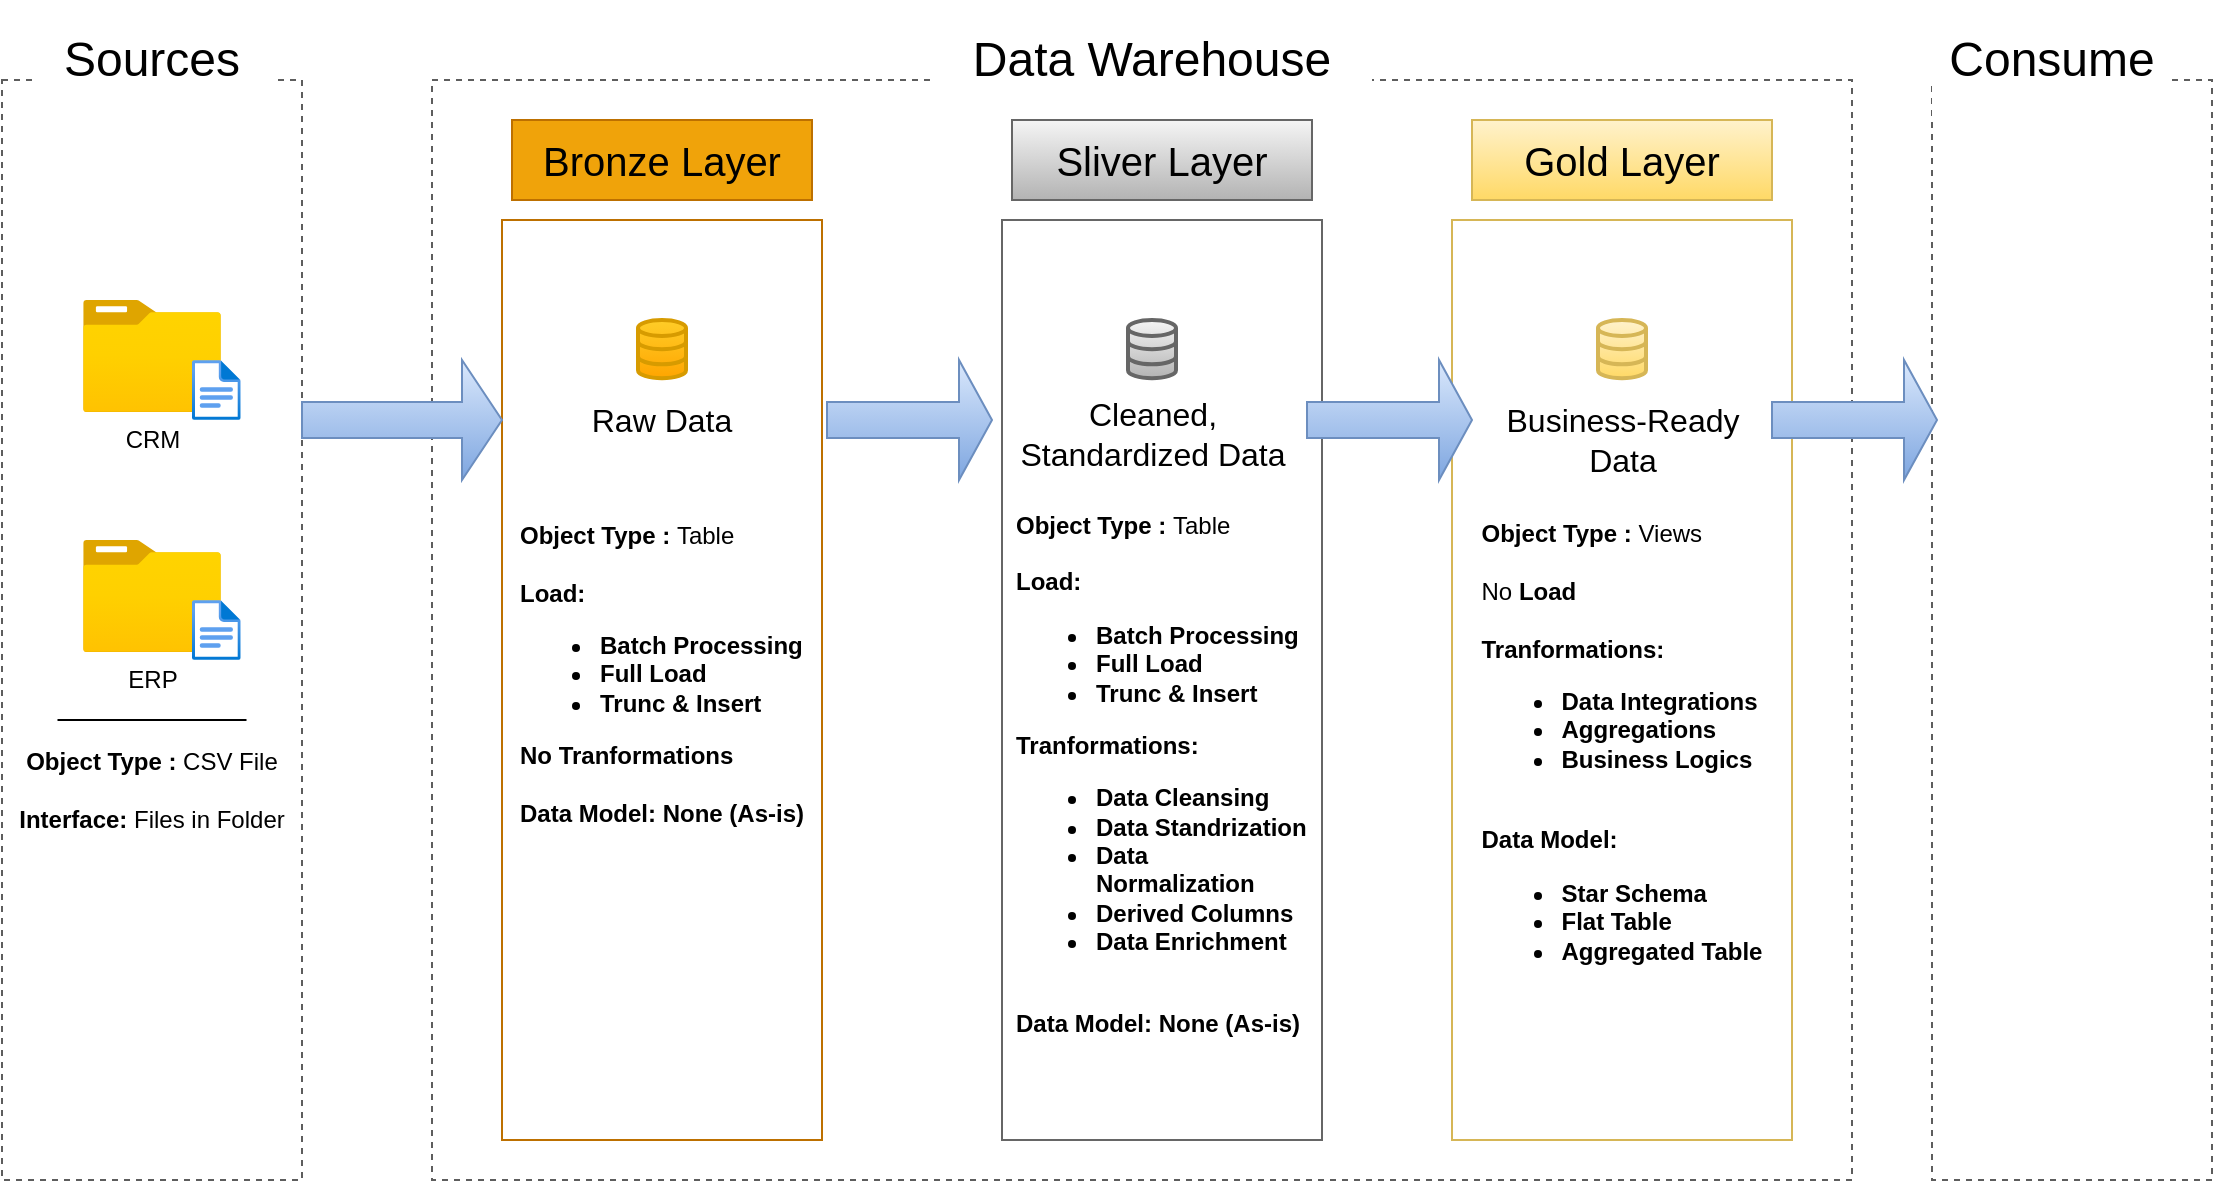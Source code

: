 <mxfile version="28.1.2">
  <diagram name="Data Architecture" id="-PVLjbQRYb1OqtAynk7W">
    <mxGraphModel dx="2066" dy="1249" grid="1" gridSize="10" guides="1" tooltips="1" connect="1" arrows="1" fold="1" page="1" pageScale="5" pageWidth="850" pageHeight="1100" math="0" shadow="0">
      <root>
        <mxCell id="0" />
        <mxCell id="1" parent="0" />
        <mxCell id="a5kPKOC0Ny-DfcnNH-SW-3" value="" style="rounded=0;whiteSpace=wrap;html=1;fillColor=none;dashed=1;strokeColor=#5D5D5D;" vertex="1" parent="1">
          <mxGeometry x="785" y="2310" width="150" height="550" as="geometry" />
        </mxCell>
        <mxCell id="a5kPKOC0Ny-DfcnNH-SW-4" value="&lt;font style=&quot;font-size: 24px;&quot;&gt;Sources&lt;/font&gt;" style="rounded=0;whiteSpace=wrap;html=1;strokeColor=none;" vertex="1" parent="1">
          <mxGeometry x="800" y="2270" width="120" height="60" as="geometry" />
        </mxCell>
        <mxCell id="a5kPKOC0Ny-DfcnNH-SW-5" value="" style="rounded=0;whiteSpace=wrap;html=1;fillColor=none;dashed=1;strokeColor=#5D5D5D;" vertex="1" parent="1">
          <mxGeometry x="1000" y="2310" width="710" height="550" as="geometry" />
        </mxCell>
        <mxCell id="a5kPKOC0Ny-DfcnNH-SW-6" value="&lt;font style=&quot;font-size: 24px;&quot;&gt;Data Warehouse&lt;/font&gt;" style="rounded=0;whiteSpace=wrap;html=1;strokeColor=none;" vertex="1" parent="1">
          <mxGeometry x="1250" y="2270" width="220" height="60" as="geometry" />
        </mxCell>
        <mxCell id="a5kPKOC0Ny-DfcnNH-SW-9" value="" style="rounded=0;whiteSpace=wrap;html=1;fillColor=none;dashed=1;strokeColor=#5D5D5D;" vertex="1" parent="1">
          <mxGeometry x="1750" y="2310" width="140" height="550" as="geometry" />
        </mxCell>
        <mxCell id="a5kPKOC0Ny-DfcnNH-SW-10" value="&lt;font style=&quot;font-size: 24px;&quot;&gt;Consume&lt;/font&gt;" style="rounded=0;whiteSpace=wrap;html=1;strokeColor=none;" vertex="1" parent="1">
          <mxGeometry x="1750" y="2270" width="120" height="60" as="geometry" />
        </mxCell>
        <mxCell id="a5kPKOC0Ny-DfcnNH-SW-11" value="Bronze Layer" style="rounded=0;whiteSpace=wrap;html=1;fillColor=#f0a30a;fontColor=#000000;strokeColor=#BD7000;fontSize=20;" vertex="1" parent="1">
          <mxGeometry x="1040" y="2330" width="150" height="40" as="geometry" />
        </mxCell>
        <mxCell id="a5kPKOC0Ny-DfcnNH-SW-12" value="" style="rounded=0;whiteSpace=wrap;html=1;fillColor=none;fontColor=#000000;strokeColor=#BD7000;fontSize=20;" vertex="1" parent="1">
          <mxGeometry x="1035" y="2380" width="160" height="460" as="geometry" />
        </mxCell>
        <mxCell id="a5kPKOC0Ny-DfcnNH-SW-13" value="Sliver Layer" style="rounded=0;whiteSpace=wrap;html=1;fillColor=#f5f5f5;strokeColor=#666666;fontSize=20;gradientColor=#b3b3b3;fontColor=#000000;" vertex="1" parent="1">
          <mxGeometry x="1290" y="2330" width="150" height="40" as="geometry" />
        </mxCell>
        <mxCell id="a5kPKOC0Ny-DfcnNH-SW-14" value="" style="rounded=0;whiteSpace=wrap;html=1;fillColor=none;strokeColor=#666666;fontSize=20;gradientColor=#b3b3b3;" vertex="1" parent="1">
          <mxGeometry x="1285" y="2380" width="160" height="460" as="geometry" />
        </mxCell>
        <mxCell id="a5kPKOC0Ny-DfcnNH-SW-15" value="Gold Layer" style="rounded=0;whiteSpace=wrap;html=1;fillColor=#fff2cc;strokeColor=#d6b656;fontSize=20;gradientColor=#ffd966;fontColor=#000000;" vertex="1" parent="1">
          <mxGeometry x="1520" y="2330" width="150" height="40" as="geometry" />
        </mxCell>
        <mxCell id="a5kPKOC0Ny-DfcnNH-SW-16" value="" style="rounded=0;whiteSpace=wrap;html=1;fillColor=none;strokeColor=#d6b656;fontSize=20;gradientColor=#ffd966;" vertex="1" parent="1">
          <mxGeometry x="1510" y="2380" width="170" height="460" as="geometry" />
        </mxCell>
        <mxCell id="a5kPKOC0Ny-DfcnNH-SW-17" value="&lt;font style=&quot;color: rgb(0, 0, 0);&quot;&gt;CRM&lt;/font&gt;" style="image;aspect=fixed;html=1;points=[];align=center;fontSize=12;image=img/lib/azure2/general/Folder_Blank.svg;" vertex="1" parent="1">
          <mxGeometry x="825.5" y="2420" width="69" height="56.0" as="geometry" />
        </mxCell>
        <mxCell id="a5kPKOC0Ny-DfcnNH-SW-18" value="" style="image;aspect=fixed;html=1;points=[];align=center;fontSize=12;image=img/lib/azure2/general/File.svg;" vertex="1" parent="1">
          <mxGeometry x="880" y="2450" width="24.35" height="30" as="geometry" />
        </mxCell>
        <mxCell id="a5kPKOC0Ny-DfcnNH-SW-20" value="&lt;font&gt;ERP&lt;/font&gt;&lt;div&gt;&lt;font style=&quot;color: rgb(255, 255, 255);&quot;&gt;&lt;br&gt;&lt;/font&gt;&lt;/div&gt;" style="image;aspect=fixed;html=1;points=[];align=center;fontSize=12;image=img/lib/azure2/general/Folder_Blank.svg;" vertex="1" parent="1">
          <mxGeometry x="825.5" y="2540" width="69" height="56.0" as="geometry" />
        </mxCell>
        <mxCell id="a5kPKOC0Ny-DfcnNH-SW-21" value="" style="image;aspect=fixed;html=1;points=[];align=center;fontSize=12;image=img/lib/azure2/general/File.svg;" vertex="1" parent="1">
          <mxGeometry x="880" y="2570" width="24.35" height="30" as="geometry" />
        </mxCell>
        <mxCell id="a5kPKOC0Ny-DfcnNH-SW-22" value="" style="endArrow=none;html=1;rounded=0;" edge="1" parent="1">
          <mxGeometry width="50" height="50" relative="1" as="geometry">
            <mxPoint x="812.75" y="2630" as="sourcePoint" />
            <mxPoint x="907.25" y="2630" as="targetPoint" />
          </mxGeometry>
        </mxCell>
        <mxCell id="a5kPKOC0Ny-DfcnNH-SW-24" value="&lt;b&gt;Object Type :&lt;/b&gt; CSV File&lt;div&gt;&lt;br&gt;&lt;div&gt;&lt;div&gt;&lt;b&gt;Interface: &lt;/b&gt;Files in Folder&lt;/div&gt;&lt;/div&gt;&lt;/div&gt;" style="text;html=1;align=center;verticalAlign=middle;whiteSpace=wrap;rounded=0;" vertex="1" parent="1">
          <mxGeometry x="790" y="2650" width="140" height="30" as="geometry" />
        </mxCell>
        <mxCell id="a5kPKOC0Ny-DfcnNH-SW-25" value="" style="html=1;verticalLabelPosition=bottom;align=center;labelBackgroundColor=#ffffff;verticalAlign=top;strokeWidth=2;strokeColor=#d79b00;shadow=0;dashed=0;shape=mxgraph.ios7.icons.data;fillColor=#ffcd28;gradientColor=#ffa500;" vertex="1" parent="1">
          <mxGeometry x="1103" y="2430" width="24" height="29.1" as="geometry" />
        </mxCell>
        <mxCell id="a5kPKOC0Ny-DfcnNH-SW-26" value="" style="html=1;verticalLabelPosition=bottom;align=center;labelBackgroundColor=#ffffff;verticalAlign=top;strokeWidth=2;strokeColor=#666666;shadow=0;dashed=0;shape=mxgraph.ios7.icons.data;fillColor=#f5f5f5;gradientColor=#b3b3b3;" vertex="1" parent="1">
          <mxGeometry x="1348" y="2430" width="24" height="29.1" as="geometry" />
        </mxCell>
        <mxCell id="a5kPKOC0Ny-DfcnNH-SW-27" value="" style="html=1;verticalLabelPosition=bottom;align=center;labelBackgroundColor=#ffffff;verticalAlign=top;strokeWidth=2;strokeColor=#d6b656;shadow=0;dashed=0;shape=mxgraph.ios7.icons.data;fillColor=#fff2cc;gradientColor=#ffd966;" vertex="1" parent="1">
          <mxGeometry x="1583" y="2430" width="24" height="29.1" as="geometry" />
        </mxCell>
        <mxCell id="a5kPKOC0Ny-DfcnNH-SW-28" value="" style="shape=singleArrow;whiteSpace=wrap;html=1;fillColor=#dae8fc;gradientColor=#7ea6e0;strokeColor=#6c8ebf;" vertex="1" parent="1">
          <mxGeometry x="935" y="2450" width="100" height="60" as="geometry" />
        </mxCell>
        <mxCell id="a5kPKOC0Ny-DfcnNH-SW-30" value="" style="shape=singleArrow;whiteSpace=wrap;html=1;fillColor=#dae8fc;gradientColor=#7ea6e0;strokeColor=#6c8ebf;" vertex="1" parent="1">
          <mxGeometry x="1197.5" y="2450" width="82.5" height="60" as="geometry" />
        </mxCell>
        <mxCell id="a5kPKOC0Ny-DfcnNH-SW-33" value="&lt;font style=&quot;font-size: 16px;&quot;&gt;Raw Data&lt;/font&gt;" style="text;html=1;align=center;verticalAlign=middle;whiteSpace=wrap;rounded=0;" vertex="1" parent="1">
          <mxGeometry x="1065" y="2465" width="100" height="30" as="geometry" />
        </mxCell>
        <mxCell id="a5kPKOC0Ny-DfcnNH-SW-34" value="&lt;font style=&quot;font-size: 16px;&quot;&gt;Cleaned, Standardized Data&lt;/font&gt;" style="text;html=1;align=center;verticalAlign=middle;whiteSpace=wrap;rounded=0;" vertex="1" parent="1">
          <mxGeometry x="1278.75" y="2459.1" width="162.5" height="55" as="geometry" />
        </mxCell>
        <mxCell id="a5kPKOC0Ny-DfcnNH-SW-35" value="&lt;font style=&quot;font-size: 16px;&quot;&gt;Business-Ready Data&lt;/font&gt;" style="text;html=1;align=center;verticalAlign=middle;whiteSpace=wrap;rounded=0;" vertex="1" parent="1">
          <mxGeometry x="1532.5" y="2465" width="125" height="50" as="geometry" />
        </mxCell>
        <mxCell id="a5kPKOC0Ny-DfcnNH-SW-36" value="&lt;div style=&quot;text-align: left;&quot;&gt;&lt;span style=&quot;background-color: transparent; color: light-dark(rgb(0, 0, 0), rgb(255, 255, 255));&quot;&gt;&lt;b&gt;Object Type&lt;/b&gt;&lt;/span&gt;&lt;b style=&quot;background-color: transparent; color: light-dark(rgb(0, 0, 0), rgb(255, 255, 255));&quot;&gt; :&lt;/b&gt;&lt;span style=&quot;background-color: transparent; color: light-dark(rgb(0, 0, 0), rgb(255, 255, 255));&quot;&gt;&amp;nbsp;Table&lt;/span&gt;&lt;/div&gt;&lt;div&gt;&lt;br&gt;&lt;/div&gt;&lt;div&gt;&lt;div style=&quot;text-align: left;&quot;&gt;&lt;b&gt;Load:&amp;nbsp;&lt;/b&gt;&lt;/div&gt;&lt;/div&gt;&lt;div style=&quot;text-align: left;&quot;&gt;&lt;ul&gt;&lt;li&gt;&lt;b&gt;Batch Processing&lt;/b&gt;&lt;/li&gt;&lt;li&gt;&lt;b&gt;Full Load&amp;nbsp;&lt;/b&gt;&lt;/li&gt;&lt;li&gt;&lt;b&gt;Trunc &amp;amp; Insert&lt;/b&gt;&lt;/li&gt;&lt;/ul&gt;&lt;div&gt;&lt;b&gt;No Tranformations&lt;/b&gt;&lt;/div&gt;&lt;div&gt;&lt;b&gt;&lt;br&gt;&lt;/b&gt;&lt;/div&gt;&lt;div&gt;&lt;b&gt;Data Model: None (As-is)&lt;/b&gt;&lt;/div&gt;&lt;/div&gt;" style="text;html=1;align=center;verticalAlign=middle;whiteSpace=wrap;rounded=0;" vertex="1" parent="1">
          <mxGeometry x="1040" y="2540" width="150" height="134" as="geometry" />
        </mxCell>
        <mxCell id="a5kPKOC0Ny-DfcnNH-SW-37" value="&lt;div style=&quot;text-align: left;&quot;&gt;&lt;span style=&quot;background-color: transparent; color: light-dark(rgb(0, 0, 0), rgb(255, 255, 255));&quot;&gt;&lt;b&gt;Object Type&lt;/b&gt;&lt;/span&gt;&lt;b style=&quot;background-color: transparent; color: light-dark(rgb(0, 0, 0), rgb(255, 255, 255));&quot;&gt; :&lt;/b&gt;&lt;span style=&quot;background-color: transparent; color: light-dark(rgb(0, 0, 0), rgb(255, 255, 255));&quot;&gt;&amp;nbsp;Table&lt;/span&gt;&lt;/div&gt;&lt;div&gt;&lt;br&gt;&lt;/div&gt;&lt;div&gt;&lt;div style=&quot;text-align: left;&quot;&gt;&lt;b&gt;Load:&amp;nbsp;&lt;/b&gt;&lt;/div&gt;&lt;/div&gt;&lt;div style=&quot;text-align: left;&quot;&gt;&lt;ul&gt;&lt;li&gt;&lt;b&gt;Batch Processing&lt;/b&gt;&lt;/li&gt;&lt;li&gt;&lt;b&gt;Full Load&amp;nbsp;&lt;/b&gt;&lt;/li&gt;&lt;li&gt;&lt;b&gt;Trunc &amp;amp; Insert&lt;/b&gt;&lt;/li&gt;&lt;/ul&gt;&lt;div&gt;&lt;b&gt;Tranformations:&lt;/b&gt;&lt;/div&gt;&lt;div&gt;&lt;ul&gt;&lt;li&gt;&lt;b&gt;Data Cleansing&lt;/b&gt;&lt;/li&gt;&lt;li&gt;&lt;b&gt;Data Standrization&lt;/b&gt;&lt;/li&gt;&lt;li&gt;&lt;b&gt;Data Normalization&lt;/b&gt;&lt;/li&gt;&lt;li&gt;&lt;b&gt;Derived Columns&lt;/b&gt;&lt;/li&gt;&lt;li&gt;&lt;b&gt;Data Enrichment&lt;/b&gt;&lt;/li&gt;&lt;/ul&gt;&lt;/div&gt;&lt;div&gt;&lt;b&gt;&lt;br&gt;&lt;/b&gt;&lt;/div&gt;&lt;div&gt;&lt;b&gt;Data Model: None (As-is)&lt;/b&gt;&lt;/div&gt;&lt;/div&gt;" style="text;html=1;align=center;verticalAlign=middle;whiteSpace=wrap;rounded=0;" vertex="1" parent="1">
          <mxGeometry x="1291.25" y="2590" width="150" height="134" as="geometry" />
        </mxCell>
        <mxCell id="a5kPKOC0Ny-DfcnNH-SW-38" value="&lt;div style=&quot;text-align: left;&quot;&gt;&lt;span style=&quot;background-color: transparent; color: light-dark(rgb(0, 0, 0), rgb(255, 255, 255));&quot;&gt;&lt;b&gt;Object Type&lt;/b&gt;&lt;/span&gt;&lt;b style=&quot;background-color: transparent; color: light-dark(rgb(0, 0, 0), rgb(255, 255, 255));&quot;&gt; :&lt;/b&gt;&lt;span style=&quot;background-color: transparent; color: light-dark(rgb(0, 0, 0), rgb(255, 255, 255));&quot;&gt;&amp;nbsp;Views&lt;/span&gt;&lt;/div&gt;&lt;div&gt;&lt;br&gt;&lt;/div&gt;&lt;div&gt;&lt;div style=&quot;text-align: left;&quot;&gt;No&lt;b&gt; Load&lt;/b&gt;&lt;/div&gt;&lt;/div&gt;&lt;div style=&quot;text-align: left;&quot;&gt;&lt;b&gt;&lt;br&gt;&lt;/b&gt;&lt;/div&gt;&lt;div style=&quot;text-align: left;&quot;&gt;&lt;div&gt;&lt;b&gt;Tranformations:&lt;/b&gt;&lt;/div&gt;&lt;div&gt;&lt;ul&gt;&lt;li&gt;&lt;b&gt;Data Integrations&lt;/b&gt;&lt;/li&gt;&lt;li&gt;&lt;b&gt;Aggregations&lt;/b&gt;&lt;/li&gt;&lt;li&gt;&lt;b&gt;Business Logics&lt;/b&gt;&lt;/li&gt;&lt;/ul&gt;&lt;/div&gt;&lt;div&gt;&lt;b&gt;&lt;br&gt;&lt;/b&gt;&lt;/div&gt;&lt;div&gt;&lt;b&gt;Data Model:&lt;/b&gt;&lt;/div&gt;&lt;div&gt;&lt;ul&gt;&lt;li&gt;&lt;b&gt;Star Schema&lt;/b&gt;&lt;/li&gt;&lt;li&gt;&lt;b&gt;Flat Table&lt;/b&gt;&lt;/li&gt;&lt;li&gt;&lt;b&gt;Aggregated Table&lt;/b&gt;&lt;/li&gt;&lt;/ul&gt;&lt;/div&gt;&lt;/div&gt;" style="text;html=1;align=center;verticalAlign=middle;whiteSpace=wrap;rounded=0;" vertex="1" parent="1">
          <mxGeometry x="1520" y="2580" width="150" height="134" as="geometry" />
        </mxCell>
        <mxCell id="a5kPKOC0Ny-DfcnNH-SW-41" value="" style="shape=singleArrow;whiteSpace=wrap;html=1;fillColor=#dae8fc;gradientColor=#7ea6e0;strokeColor=#6c8ebf;" vertex="1" parent="1">
          <mxGeometry x="1437.5" y="2450" width="82.5" height="60" as="geometry" />
        </mxCell>
        <mxCell id="a5kPKOC0Ny-DfcnNH-SW-42" value="" style="shape=singleArrow;whiteSpace=wrap;html=1;fillColor=#dae8fc;gradientColor=#7ea6e0;strokeColor=#6c8ebf;" vertex="1" parent="1">
          <mxGeometry x="1670" y="2450" width="82.5" height="60" as="geometry" />
        </mxCell>
      </root>
    </mxGraphModel>
  </diagram>
</mxfile>
